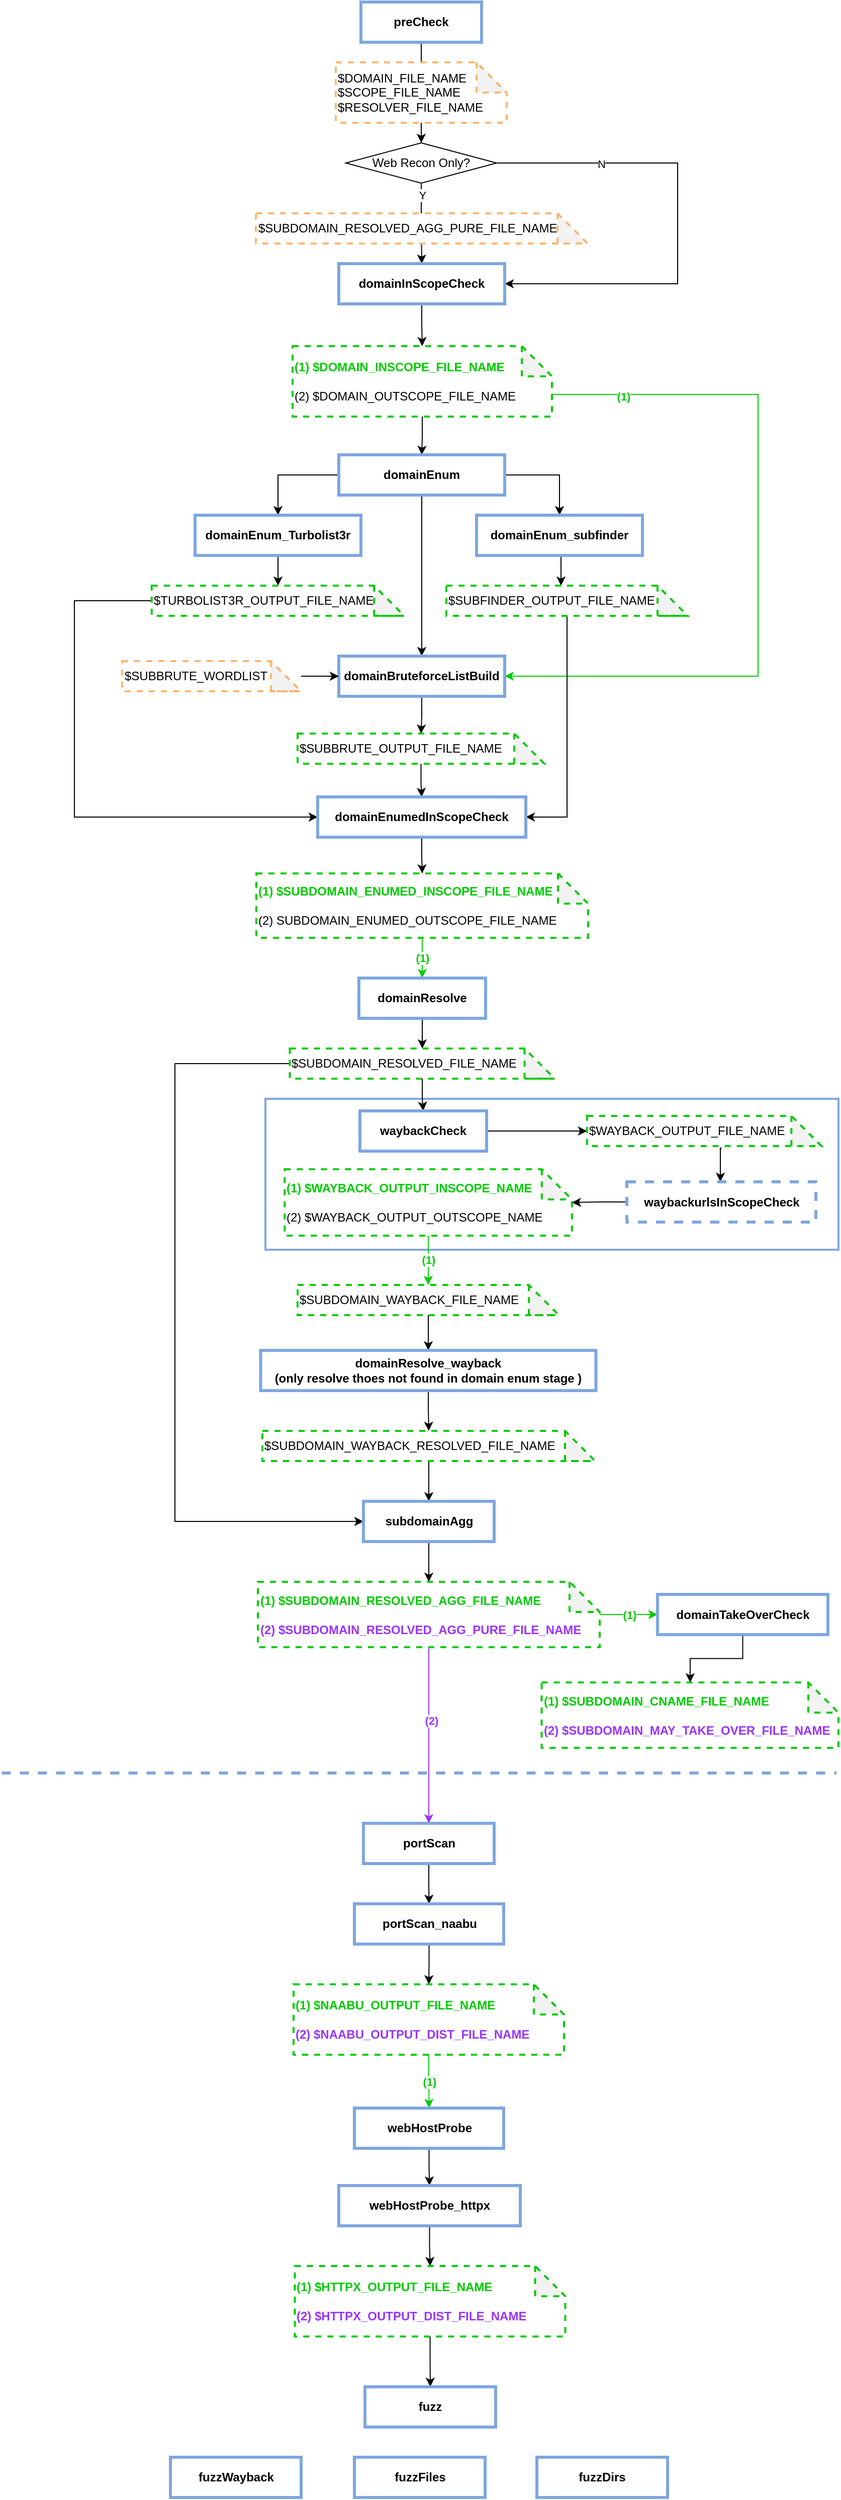 <mxfile version="15.9.4" type="github">
  <diagram id="LXGc0nrao9tOf8FtnGRV" name="Page-1">
    <mxGraphModel dx="1422" dy="740" grid="1" gridSize="10" guides="1" tooltips="1" connect="1" arrows="1" fold="1" page="1" pageScale="1" pageWidth="850" pageHeight="1100" math="0" shadow="0">
      <root>
        <mxCell id="0" />
        <mxCell id="1" parent="0" />
        <mxCell id="Xd_W4RnT6NYQOye98UK4-24" value="" style="rounded=0;whiteSpace=wrap;html=1;strokeColor=#7EA6E0;strokeWidth=2;" vertex="1" parent="1">
          <mxGeometry x="270" y="1120" width="570" height="150" as="geometry" />
        </mxCell>
        <mxCell id="cuUn9cVlMo7e2SbROQ6p-12" style="edgeStyle=orthogonalEdgeStyle;rounded=0;orthogonalLoop=1;jettySize=auto;html=1;entryX=0.5;entryY=0;entryDx=0;entryDy=0;entryPerimeter=0;" parent="1" source="cuUn9cVlMo7e2SbROQ6p-1" target="cuUn9cVlMo7e2SbROQ6p-11" edge="1">
          <mxGeometry relative="1" as="geometry" />
        </mxCell>
        <mxCell id="cuUn9cVlMo7e2SbROQ6p-1" value="preCheck" style="rounded=0;whiteSpace=wrap;html=1;strokeColor=#7EA6E0;strokeWidth=3;fontStyle=1" parent="1" vertex="1">
          <mxGeometry x="365" y="30" width="120" height="40" as="geometry" />
        </mxCell>
        <mxCell id="cuUn9cVlMo7e2SbROQ6p-9" value="&lt;div&gt;$DOMAIN_FILE_NAME&lt;/div&gt;&lt;div&gt;$SCOPE_FILE_NAME&lt;/div&gt;&lt;div&gt;$RESOLVER_FILE_NAME&lt;br&gt;&lt;/div&gt;" style="shape=note;whiteSpace=wrap;html=1;backgroundOutline=1;darkOpacity=0.05;dashed=1;align=left;strokeColor=#FFB570;strokeWidth=2;" parent="1" vertex="1">
          <mxGeometry x="340" y="90" width="170" height="60" as="geometry" />
        </mxCell>
        <mxCell id="cuUn9cVlMo7e2SbROQ6p-16" value="Y" style="edgeStyle=orthogonalEdgeStyle;rounded=0;orthogonalLoop=1;jettySize=auto;html=1;entryX=0.5;entryY=0;entryDx=0;entryDy=0;" parent="1" source="cuUn9cVlMo7e2SbROQ6p-11" target="cuUn9cVlMo7e2SbROQ6p-15" edge="1">
          <mxGeometry x="-0.716" y="1" relative="1" as="geometry">
            <mxPoint x="425" y="290" as="targetPoint" />
            <mxPoint as="offset" />
          </mxGeometry>
        </mxCell>
        <mxCell id="cuUn9cVlMo7e2SbROQ6p-17" style="edgeStyle=orthogonalEdgeStyle;rounded=0;orthogonalLoop=1;jettySize=auto;html=1;entryX=1;entryY=0.5;entryDx=0;entryDy=0;" parent="1" source="cuUn9cVlMo7e2SbROQ6p-11" target="cuUn9cVlMo7e2SbROQ6p-15" edge="1">
          <mxGeometry relative="1" as="geometry">
            <Array as="points">
              <mxPoint x="680" y="190" />
              <mxPoint x="680" y="310" />
            </Array>
          </mxGeometry>
        </mxCell>
        <mxCell id="cuUn9cVlMo7e2SbROQ6p-18" value="N" style="edgeLabel;html=1;align=center;verticalAlign=middle;resizable=0;points=[];" parent="cuUn9cVlMo7e2SbROQ6p-17" vertex="1" connectable="0">
          <mxGeometry x="-0.559" y="-1" relative="1" as="geometry">
            <mxPoint as="offset" />
          </mxGeometry>
        </mxCell>
        <mxCell id="cuUn9cVlMo7e2SbROQ6p-11" value="Web Recon Only?" style="strokeWidth=1;html=1;shape=mxgraph.flowchart.decision;whiteSpace=wrap;" parent="1" vertex="1">
          <mxGeometry x="350" y="170" width="150" height="40" as="geometry" />
        </mxCell>
        <mxCell id="cuUn9cVlMo7e2SbROQ6p-13" value="$SUBDOMAIN_RESOLVED_AGG_PURE_FILE_NAME" style="shape=note;whiteSpace=wrap;html=1;backgroundOutline=1;darkOpacity=0.05;dashed=1;align=left;strokeColor=#FFB570;strokeWidth=2;" parent="1" vertex="1">
          <mxGeometry x="260.5" y="240" width="330" height="30" as="geometry" />
        </mxCell>
        <mxCell id="cuUn9cVlMo7e2SbROQ6p-21" style="edgeStyle=orthogonalEdgeStyle;rounded=0;orthogonalLoop=1;jettySize=auto;html=1;" parent="1" source="cuUn9cVlMo7e2SbROQ6p-15" target="cuUn9cVlMo7e2SbROQ6p-20" edge="1">
          <mxGeometry relative="1" as="geometry" />
        </mxCell>
        <mxCell id="cuUn9cVlMo7e2SbROQ6p-15" value="domainInScopeCheck" style="rounded=0;whiteSpace=wrap;html=1;strokeColor=#7EA6E0;strokeWidth=3;fontStyle=1" parent="1" vertex="1">
          <mxGeometry x="343" y="290" width="165" height="40" as="geometry" />
        </mxCell>
        <mxCell id="cuUn9cVlMo7e2SbROQ6p-25" value="" style="edgeStyle=orthogonalEdgeStyle;rounded=0;orthogonalLoop=1;jettySize=auto;html=1;" parent="1" source="cuUn9cVlMo7e2SbROQ6p-20" target="cuUn9cVlMo7e2SbROQ6p-22" edge="1">
          <mxGeometry relative="1" as="geometry" />
        </mxCell>
        <mxCell id="cuUn9cVlMo7e2SbROQ6p-36" style="edgeStyle=orthogonalEdgeStyle;rounded=0;orthogonalLoop=1;jettySize=auto;html=1;exitX=0;exitY=0;exitDx=227;exitDy=50;exitPerimeter=0;entryX=1;entryY=0.5;entryDx=0;entryDy=0;strokeColor=#00CC00;" parent="1" source="cuUn9cVlMo7e2SbROQ6p-20" edge="1" target="cuUn9cVlMo7e2SbROQ6p-34">
          <mxGeometry relative="1" as="geometry">
            <mxPoint x="508" y="650" as="targetPoint" />
            <Array as="points">
              <mxPoint x="539" y="420" />
              <mxPoint x="760" y="420" />
              <mxPoint x="760" y="700" />
            </Array>
          </mxGeometry>
        </mxCell>
        <mxCell id="Xd_W4RnT6NYQOye98UK4-36" value="(1)" style="edgeLabel;html=1;align=center;verticalAlign=middle;resizable=0;points=[];fontColor=#00CC00;fontStyle=1" vertex="1" connectable="0" parent="cuUn9cVlMo7e2SbROQ6p-36">
          <mxGeometry x="-0.73" y="-2" relative="1" as="geometry">
            <mxPoint as="offset" />
          </mxGeometry>
        </mxCell>
        <mxCell id="cuUn9cVlMo7e2SbROQ6p-20" value="&lt;div&gt;&lt;font color=&quot;#00CC00&quot;&gt;&lt;b&gt;(1) $DOMAIN_INSCOPE_FILE_NAME&lt;/b&gt;&lt;/font&gt;&lt;/div&gt;&lt;div&gt;&lt;br&gt;&lt;/div&gt;&lt;div&gt;(2) $DOMAIN_OUTSCOPE_FILE_NAME&lt;/div&gt;" style="shape=note;whiteSpace=wrap;html=1;backgroundOutline=1;darkOpacity=0.05;dashed=1;align=left;strokeColor=#00CC00;strokeWidth=2;" parent="1" vertex="1">
          <mxGeometry x="297" y="372" width="258" height="70" as="geometry" />
        </mxCell>
        <mxCell id="cuUn9cVlMo7e2SbROQ6p-26" style="edgeStyle=orthogonalEdgeStyle;rounded=0;orthogonalLoop=1;jettySize=auto;html=1;entryX=0.5;entryY=0;entryDx=0;entryDy=0;exitX=1;exitY=0.5;exitDx=0;exitDy=0;" parent="1" source="cuUn9cVlMo7e2SbROQ6p-22" target="cuUn9cVlMo7e2SbROQ6p-24" edge="1">
          <mxGeometry relative="1" as="geometry">
            <mxPoint x="560" y="530" as="targetPoint" />
          </mxGeometry>
        </mxCell>
        <mxCell id="cuUn9cVlMo7e2SbROQ6p-27" style="edgeStyle=orthogonalEdgeStyle;rounded=0;orthogonalLoop=1;jettySize=auto;html=1;exitX=0;exitY=0.5;exitDx=0;exitDy=0;entryX=0.5;entryY=0;entryDx=0;entryDy=0;" parent="1" source="cuUn9cVlMo7e2SbROQ6p-22" target="cuUn9cVlMo7e2SbROQ6p-23" edge="1">
          <mxGeometry relative="1" as="geometry" />
        </mxCell>
        <mxCell id="cuUn9cVlMo7e2SbROQ6p-35" style="edgeStyle=orthogonalEdgeStyle;rounded=0;orthogonalLoop=1;jettySize=auto;html=1;entryX=0.5;entryY=0;entryDx=0;entryDy=0;" parent="1" source="cuUn9cVlMo7e2SbROQ6p-22" target="cuUn9cVlMo7e2SbROQ6p-34" edge="1">
          <mxGeometry relative="1" as="geometry" />
        </mxCell>
        <mxCell id="cuUn9cVlMo7e2SbROQ6p-22" value="domainEnum" style="rounded=0;whiteSpace=wrap;html=1;strokeColor=#7EA6E0;strokeWidth=3;fontStyle=1" parent="1" vertex="1">
          <mxGeometry x="343" y="480" width="165" height="40" as="geometry" />
        </mxCell>
        <mxCell id="cuUn9cVlMo7e2SbROQ6p-30" value="" style="edgeStyle=orthogonalEdgeStyle;rounded=0;orthogonalLoop=1;jettySize=auto;html=1;" parent="1" source="cuUn9cVlMo7e2SbROQ6p-23" target="cuUn9cVlMo7e2SbROQ6p-28" edge="1">
          <mxGeometry relative="1" as="geometry" />
        </mxCell>
        <mxCell id="cuUn9cVlMo7e2SbROQ6p-23" value="domainEnum_Turbolist3r" style="rounded=0;whiteSpace=wrap;html=1;strokeColor=#7EA6E0;strokeWidth=3;fontStyle=1" parent="1" vertex="1">
          <mxGeometry x="200" y="540" width="165" height="40" as="geometry" />
        </mxCell>
        <mxCell id="cuUn9cVlMo7e2SbROQ6p-33" style="edgeStyle=orthogonalEdgeStyle;rounded=0;orthogonalLoop=1;jettySize=auto;html=1;exitX=0.5;exitY=1;exitDx=0;exitDy=0;entryX=0.475;entryY=0;entryDx=0;entryDy=0;entryPerimeter=0;" parent="1" source="cuUn9cVlMo7e2SbROQ6p-24" target="cuUn9cVlMo7e2SbROQ6p-29" edge="1">
          <mxGeometry relative="1" as="geometry" />
        </mxCell>
        <mxCell id="cuUn9cVlMo7e2SbROQ6p-24" value="domainEnum_subfinder" style="rounded=0;whiteSpace=wrap;html=1;strokeColor=#7EA6E0;strokeWidth=3;fontStyle=1" parent="1" vertex="1">
          <mxGeometry x="480" y="540" width="165" height="40" as="geometry" />
        </mxCell>
        <mxCell id="cuUn9cVlMo7e2SbROQ6p-47" style="edgeStyle=orthogonalEdgeStyle;rounded=0;orthogonalLoop=1;jettySize=auto;html=1;entryX=0;entryY=0.5;entryDx=0;entryDy=0;exitX=0;exitY=0.5;exitDx=0;exitDy=0;exitPerimeter=0;" parent="1" source="cuUn9cVlMo7e2SbROQ6p-28" target="cuUn9cVlMo7e2SbROQ6p-44" edge="1">
          <mxGeometry relative="1" as="geometry">
            <Array as="points">
              <mxPoint x="80" y="625" />
              <mxPoint x="80" y="840" />
            </Array>
          </mxGeometry>
        </mxCell>
        <mxCell id="cuUn9cVlMo7e2SbROQ6p-28" value="$TURBOLIST3R_OUTPUT_FILE_NAME" style="shape=note;whiteSpace=wrap;html=1;backgroundOutline=1;darkOpacity=0.05;dashed=1;align=left;strokeColor=#00CC00;strokeWidth=2;" parent="1" vertex="1">
          <mxGeometry x="156.88" y="610" width="251.25" height="30" as="geometry" />
        </mxCell>
        <mxCell id="cuUn9cVlMo7e2SbROQ6p-46" style="edgeStyle=orthogonalEdgeStyle;rounded=0;orthogonalLoop=1;jettySize=auto;html=1;entryX=1;entryY=0.5;entryDx=0;entryDy=0;" parent="1" source="cuUn9cVlMo7e2SbROQ6p-29" target="cuUn9cVlMo7e2SbROQ6p-44" edge="1">
          <mxGeometry relative="1" as="geometry" />
        </mxCell>
        <mxCell id="cuUn9cVlMo7e2SbROQ6p-29" value="$SUBFINDER_OUTPUT_FILE_NAME" style="shape=note;whiteSpace=wrap;html=1;backgroundOutline=1;darkOpacity=0.05;dashed=1;align=left;strokeColor=#00CC00;strokeWidth=2;" parent="1" vertex="1">
          <mxGeometry x="450" y="610" width="240" height="30" as="geometry" />
        </mxCell>
        <mxCell id="cuUn9cVlMo7e2SbROQ6p-43" value="" style="edgeStyle=orthogonalEdgeStyle;rounded=0;orthogonalLoop=1;jettySize=auto;html=1;" parent="1" source="cuUn9cVlMo7e2SbROQ6p-34" target="cuUn9cVlMo7e2SbROQ6p-42" edge="1">
          <mxGeometry relative="1" as="geometry" />
        </mxCell>
        <mxCell id="cuUn9cVlMo7e2SbROQ6p-34" value="domainBruteforceListBuild" style="rounded=0;whiteSpace=wrap;html=1;strokeColor=#7EA6E0;strokeWidth=3;fontStyle=1" parent="1" vertex="1">
          <mxGeometry x="343" y="680" width="165" height="40" as="geometry" />
        </mxCell>
        <mxCell id="cuUn9cVlMo7e2SbROQ6p-41" style="edgeStyle=orthogonalEdgeStyle;rounded=0;orthogonalLoop=1;jettySize=auto;html=1;entryX=0;entryY=0.5;entryDx=0;entryDy=0;" parent="1" source="cuUn9cVlMo7e2SbROQ6p-40" target="cuUn9cVlMo7e2SbROQ6p-34" edge="1">
          <mxGeometry relative="1" as="geometry" />
        </mxCell>
        <mxCell id="cuUn9cVlMo7e2SbROQ6p-40" value="$SUBBRUTE_WORDLIST" style="shape=note;whiteSpace=wrap;html=1;backgroundOutline=1;darkOpacity=0.05;dashed=1;align=left;strokeColor=#FFB570;strokeWidth=2;" parent="1" vertex="1">
          <mxGeometry x="127.5" y="685" width="178" height="30" as="geometry" />
        </mxCell>
        <mxCell id="cuUn9cVlMo7e2SbROQ6p-45" value="" style="edgeStyle=orthogonalEdgeStyle;rounded=0;orthogonalLoop=1;jettySize=auto;html=1;" parent="1" source="cuUn9cVlMo7e2SbROQ6p-42" target="cuUn9cVlMo7e2SbROQ6p-44" edge="1">
          <mxGeometry relative="1" as="geometry" />
        </mxCell>
        <mxCell id="cuUn9cVlMo7e2SbROQ6p-42" value="$SUBBRUTE_OUTPUT_FILE_NAME" style="shape=note;whiteSpace=wrap;html=1;backgroundOutline=1;darkOpacity=0.05;dashed=1;align=left;strokeColor=#00CC00;strokeWidth=2;" parent="1" vertex="1">
          <mxGeometry x="302" y="757" width="245.5" height="30" as="geometry" />
        </mxCell>
        <mxCell id="Xd_W4RnT6NYQOye98UK4-3" style="edgeStyle=orthogonalEdgeStyle;rounded=0;orthogonalLoop=1;jettySize=auto;html=1;entryX=0.5;entryY=0;entryDx=0;entryDy=0;entryPerimeter=0;" edge="1" parent="1" source="cuUn9cVlMo7e2SbROQ6p-44" target="Xd_W4RnT6NYQOye98UK4-1">
          <mxGeometry relative="1" as="geometry" />
        </mxCell>
        <mxCell id="cuUn9cVlMo7e2SbROQ6p-44" value="domainEnumedInScopeCheck" style="rounded=0;whiteSpace=wrap;html=1;strokeColor=#7EA6E0;strokeWidth=3;fontStyle=1" parent="1" vertex="1">
          <mxGeometry x="322" y="820" width="207" height="40" as="geometry" />
        </mxCell>
        <mxCell id="Xd_W4RnT6NYQOye98UK4-8" value="(1)" style="edgeStyle=orthogonalEdgeStyle;rounded=0;orthogonalLoop=1;jettySize=auto;html=1;exitX=0.5;exitY=1;exitDx=0;exitDy=0;exitPerimeter=0;fontStyle=1;fontColor=#00CC00;strokeColor=#00CC00;" edge="1" parent="1" source="Xd_W4RnT6NYQOye98UK4-1" target="Xd_W4RnT6NYQOye98UK4-7">
          <mxGeometry relative="1" as="geometry" />
        </mxCell>
        <mxCell id="Xd_W4RnT6NYQOye98UK4-1" value="&lt;div&gt;&lt;font color=&quot;#00CC00&quot;&gt;&lt;b&gt;(1) $SUBDOMAIN_ENUMED_INSCOPE_FILE_NAME&lt;/b&gt;&lt;/font&gt;&lt;/div&gt;&lt;div&gt;&lt;br&gt;&lt;/div&gt;&lt;div&gt;(2) SUBDOMAIN_ENUMED_OUTSCOPE_FILE_NAME&lt;/div&gt;" style="shape=note;whiteSpace=wrap;html=1;backgroundOutline=1;darkOpacity=0.05;dashed=1;align=left;strokeColor=#00CC00;strokeWidth=2;" vertex="1" parent="1">
          <mxGeometry x="261" y="896" width="330" height="64" as="geometry" />
        </mxCell>
        <mxCell id="Xd_W4RnT6NYQOye98UK4-11" value="" style="edgeStyle=orthogonalEdgeStyle;rounded=0;orthogonalLoop=1;jettySize=auto;html=1;" edge="1" parent="1" source="Xd_W4RnT6NYQOye98UK4-7" target="Xd_W4RnT6NYQOye98UK4-10">
          <mxGeometry relative="1" as="geometry" />
        </mxCell>
        <mxCell id="Xd_W4RnT6NYQOye98UK4-7" value="domainResolve" style="rounded=0;whiteSpace=wrap;html=1;strokeColor=#7EA6E0;strokeWidth=3;fontStyle=1" vertex="1" parent="1">
          <mxGeometry x="363" y="1000" width="126" height="40" as="geometry" />
        </mxCell>
        <mxCell id="Xd_W4RnT6NYQOye98UK4-13" value="" style="edgeStyle=orthogonalEdgeStyle;rounded=0;orthogonalLoop=1;jettySize=auto;html=1;" edge="1" parent="1" source="Xd_W4RnT6NYQOye98UK4-10" target="Xd_W4RnT6NYQOye98UK4-12">
          <mxGeometry relative="1" as="geometry" />
        </mxCell>
        <mxCell id="Xd_W4RnT6NYQOye98UK4-31" style="edgeStyle=orthogonalEdgeStyle;rounded=0;orthogonalLoop=1;jettySize=auto;html=1;entryX=0;entryY=0.5;entryDx=0;entryDy=0;" edge="1" parent="1" source="Xd_W4RnT6NYQOye98UK4-10" target="Xd_W4RnT6NYQOye98UK4-29">
          <mxGeometry relative="1" as="geometry">
            <Array as="points">
              <mxPoint x="180" y="1085" />
              <mxPoint x="180" y="1540" />
            </Array>
          </mxGeometry>
        </mxCell>
        <mxCell id="Xd_W4RnT6NYQOye98UK4-10" value="$SUBDOMAIN_RESOLVED_FILE_NAME" style="shape=note;whiteSpace=wrap;html=1;backgroundOutline=1;darkOpacity=0.05;dashed=1;align=left;strokeColor=#00CC00;strokeWidth=2;" vertex="1" parent="1">
          <mxGeometry x="294.25" y="1070" width="263.5" height="30" as="geometry" />
        </mxCell>
        <mxCell id="Xd_W4RnT6NYQOye98UK4-15" value="" style="edgeStyle=orthogonalEdgeStyle;rounded=0;orthogonalLoop=1;jettySize=auto;html=1;" edge="1" parent="1" source="Xd_W4RnT6NYQOye98UK4-12" target="Xd_W4RnT6NYQOye98UK4-14">
          <mxGeometry relative="1" as="geometry" />
        </mxCell>
        <mxCell id="Xd_W4RnT6NYQOye98UK4-12" value="waybackCheck" style="rounded=0;whiteSpace=wrap;html=1;strokeColor=#7EA6E0;strokeWidth=3;fontStyle=1" vertex="1" parent="1">
          <mxGeometry x="364" y="1132" width="126" height="40" as="geometry" />
        </mxCell>
        <mxCell id="Xd_W4RnT6NYQOye98UK4-18" value="" style="edgeStyle=orthogonalEdgeStyle;rounded=0;orthogonalLoop=1;jettySize=auto;html=1;exitX=0.579;exitY=1.067;exitDx=0;exitDy=0;exitPerimeter=0;" edge="1" parent="1">
          <mxGeometry relative="1" as="geometry">
            <mxPoint x="723.932" y="1169.01" as="sourcePoint" />
            <mxPoint x="722.5" y="1202.5" as="targetPoint" />
          </mxGeometry>
        </mxCell>
        <mxCell id="Xd_W4RnT6NYQOye98UK4-14" value="$WAYBACK_OUTPUT_FILE_NAME" style="shape=note;whiteSpace=wrap;html=1;backgroundOutline=1;darkOpacity=0.05;dashed=1;align=left;strokeColor=#00CC00;strokeWidth=2;" vertex="1" parent="1">
          <mxGeometry x="589.88" y="1137" width="233.25" height="30" as="geometry" />
        </mxCell>
        <mxCell id="Xd_W4RnT6NYQOye98UK4-23" value="&lt;font&gt;&lt;span&gt;(1)&lt;/span&gt;&lt;/font&gt;" style="edgeStyle=orthogonalEdgeStyle;rounded=0;orthogonalLoop=1;jettySize=auto;html=1;entryX=0.5;entryY=0;entryDx=0;entryDy=0;entryPerimeter=0;exitX=0.5;exitY=1;exitDx=0;exitDy=0;exitPerimeter=0;fontColor=#00CC00;fontStyle=1;strokeColor=#00CC00;" edge="1" parent="1" source="Xd_W4RnT6NYQOye98UK4-16" target="Xd_W4RnT6NYQOye98UK4-22">
          <mxGeometry relative="1" as="geometry">
            <mxPoint x="564.25" y="1358" as="sourcePoint" />
          </mxGeometry>
        </mxCell>
        <mxCell id="Xd_W4RnT6NYQOye98UK4-16" value="&lt;div&gt;&lt;font color=&quot;#00CC00&quot;&gt;&lt;b&gt;(1) $WAYBACK_OUTPUT_INSCOPE_NAME&lt;/b&gt;&lt;/font&gt;&lt;/div&gt;&lt;div&gt;&lt;b&gt;&lt;br&gt;&lt;/b&gt;&lt;/div&gt;&lt;div&gt;(2) $WAYBACK_OUTPUT_OUTSCOPE_NAME&lt;/div&gt;" style="shape=note;whiteSpace=wrap;html=1;backgroundOutline=1;darkOpacity=0.05;dashed=1;align=left;strokeColor=#00CC00;strokeWidth=2;" vertex="1" parent="1">
          <mxGeometry x="289.13" y="1190" width="285.75" height="66" as="geometry" />
        </mxCell>
        <mxCell id="Xd_W4RnT6NYQOye98UK4-19" value="" style="edgeStyle=orthogonalEdgeStyle;rounded=0;orthogonalLoop=1;jettySize=auto;html=1;" edge="1" parent="1" source="Xd_W4RnT6NYQOye98UK4-17" target="Xd_W4RnT6NYQOye98UK4-16">
          <mxGeometry relative="1" as="geometry" />
        </mxCell>
        <mxCell id="Xd_W4RnT6NYQOye98UK4-17" value="waybackurlsInScopeCheck" style="rounded=0;whiteSpace=wrap;html=1;strokeColor=#7EA6E0;strokeWidth=3;dashed=1;fontStyle=1" vertex="1" parent="1">
          <mxGeometry x="629.51" y="1202.5" width="188" height="40" as="geometry" />
        </mxCell>
        <mxCell id="Xd_W4RnT6NYQOye98UK4-26" value="" style="edgeStyle=orthogonalEdgeStyle;rounded=0;orthogonalLoop=1;jettySize=auto;html=1;" edge="1" parent="1" source="Xd_W4RnT6NYQOye98UK4-22" target="Xd_W4RnT6NYQOye98UK4-25">
          <mxGeometry relative="1" as="geometry" />
        </mxCell>
        <mxCell id="Xd_W4RnT6NYQOye98UK4-22" value="$SUBDOMAIN_WAYBACK_FILE_NAME" style="shape=note;whiteSpace=wrap;html=1;backgroundOutline=1;darkOpacity=0.05;dashed=1;align=left;strokeColor=#00CC00;strokeWidth=2;" vertex="1" parent="1">
          <mxGeometry x="302" y="1305" width="260" height="30" as="geometry" />
        </mxCell>
        <mxCell id="Xd_W4RnT6NYQOye98UK4-28" value="" style="edgeStyle=orthogonalEdgeStyle;rounded=0;orthogonalLoop=1;jettySize=auto;html=1;" edge="1" parent="1" source="Xd_W4RnT6NYQOye98UK4-25" target="Xd_W4RnT6NYQOye98UK4-27">
          <mxGeometry relative="1" as="geometry" />
        </mxCell>
        <mxCell id="Xd_W4RnT6NYQOye98UK4-25" value="&lt;div&gt;domainResolve_wayback&lt;/div&gt;&lt;div&gt;(only resolve thoes not found in domain enum stage )&lt;br&gt;&lt;/div&gt;" style="rounded=0;whiteSpace=wrap;html=1;strokeColor=#7EA6E0;strokeWidth=3;fontStyle=1" vertex="1" parent="1">
          <mxGeometry x="265.25" y="1370" width="333.5" height="40" as="geometry" />
        </mxCell>
        <mxCell id="Xd_W4RnT6NYQOye98UK4-30" value="" style="edgeStyle=orthogonalEdgeStyle;rounded=0;orthogonalLoop=1;jettySize=auto;html=1;" edge="1" parent="1" source="Xd_W4RnT6NYQOye98UK4-27" target="Xd_W4RnT6NYQOye98UK4-29">
          <mxGeometry relative="1" as="geometry" />
        </mxCell>
        <mxCell id="Xd_W4RnT6NYQOye98UK4-27" value="$SUBDOMAIN_WAYBACK_RESOLVED_FILE_NAME" style="shape=note;whiteSpace=wrap;html=1;backgroundOutline=1;darkOpacity=0.05;dashed=1;align=left;strokeColor=#00CC00;strokeWidth=2;" vertex="1" parent="1">
          <mxGeometry x="267" y="1450" width="331" height="30" as="geometry" />
        </mxCell>
        <mxCell id="Xd_W4RnT6NYQOye98UK4-37" value="" style="edgeStyle=orthogonalEdgeStyle;rounded=0;orthogonalLoop=1;jettySize=auto;html=1;fontColor=#33FF33;" edge="1" parent="1" source="Xd_W4RnT6NYQOye98UK4-29" target="Xd_W4RnT6NYQOye98UK4-32">
          <mxGeometry relative="1" as="geometry" />
        </mxCell>
        <mxCell id="Xd_W4RnT6NYQOye98UK4-29" value="subdomainAgg" style="rounded=0;whiteSpace=wrap;html=1;strokeColor=#7EA6E0;strokeWidth=3;fontStyle=1" vertex="1" parent="1">
          <mxGeometry x="367.5" y="1520" width="130" height="40" as="geometry" />
        </mxCell>
        <mxCell id="Xd_W4RnT6NYQOye98UK4-39" value="(1)" style="edgeStyle=orthogonalEdgeStyle;rounded=0;orthogonalLoop=1;jettySize=auto;html=1;fontColor=#00CC00;fontStyle=1;strokeColor=#00CC00;" edge="1" parent="1" source="Xd_W4RnT6NYQOye98UK4-32" target="Xd_W4RnT6NYQOye98UK4-38">
          <mxGeometry relative="1" as="geometry" />
        </mxCell>
        <mxCell id="Xd_W4RnT6NYQOye98UK4-47" style="edgeStyle=orthogonalEdgeStyle;rounded=0;orthogonalLoop=1;jettySize=auto;html=1;entryX=0.5;entryY=0;entryDx=0;entryDy=0;fontColor=#9933FF;strokeColor=#9933FF;strokeWidth=1;fontStyle=1;align=center;" edge="1" parent="1" source="Xd_W4RnT6NYQOye98UK4-32" target="Xd_W4RnT6NYQOye98UK4-42">
          <mxGeometry relative="1" as="geometry" />
        </mxCell>
        <mxCell id="Xd_W4RnT6NYQOye98UK4-48" value="(2)" style="edgeLabel;html=1;align=center;verticalAlign=middle;resizable=0;points=[];fontColor=#9933FF;fontStyle=1" vertex="1" connectable="0" parent="Xd_W4RnT6NYQOye98UK4-47">
          <mxGeometry x="-0.166" y="2" relative="1" as="geometry">
            <mxPoint as="offset" />
          </mxGeometry>
        </mxCell>
        <mxCell id="Xd_W4RnT6NYQOye98UK4-32" value="&lt;div&gt;&lt;font color=&quot;#00CC00&quot;&gt;&lt;b&gt;(1) $SUBDOMAIN_RESOLVED_AGG_FILE_NAME&lt;/b&gt;&lt;/font&gt;&lt;/div&gt;&lt;div&gt;&lt;br&gt;&lt;/div&gt;&lt;div&gt;&lt;font color=&quot;#9933FF&quot;&gt;&lt;b&gt;(2) $SUBDOMAIN_RESOLVED_AGG_PURE_FILE_NAME&lt;/b&gt;&lt;/font&gt;&lt;/div&gt;" style="shape=note;whiteSpace=wrap;html=1;backgroundOutline=1;darkOpacity=0.05;dashed=1;align=left;strokeColor=#00CC00;strokeWidth=2;" vertex="1" parent="1">
          <mxGeometry x="262.5" y="1600" width="340" height="65" as="geometry" />
        </mxCell>
        <mxCell id="Xd_W4RnT6NYQOye98UK4-41" value="" style="edgeStyle=orthogonalEdgeStyle;rounded=0;orthogonalLoop=1;jettySize=auto;html=1;fontColor=#9933FF;strokeColor=#000000;" edge="1" parent="1" source="Xd_W4RnT6NYQOye98UK4-38" target="Xd_W4RnT6NYQOye98UK4-40">
          <mxGeometry relative="1" as="geometry" />
        </mxCell>
        <mxCell id="Xd_W4RnT6NYQOye98UK4-38" value="domainTakeOverCheck" style="rounded=0;whiteSpace=wrap;html=1;strokeColor=#7EA6E0;strokeWidth=3;fontStyle=1" vertex="1" parent="1">
          <mxGeometry x="660" y="1612.5" width="169.5" height="40" as="geometry" />
        </mxCell>
        <mxCell id="Xd_W4RnT6NYQOye98UK4-40" value="&lt;div&gt;&lt;font color=&quot;#00CC00&quot;&gt;&lt;b&gt;(1) $SUBDOMAIN_CNAME_FILE_NAME&lt;/b&gt;&lt;/font&gt;&lt;/div&gt;&lt;div&gt;&lt;br&gt;&lt;/div&gt;&lt;div&gt;&lt;font color=&quot;#9933FF&quot;&gt;&lt;b&gt;(2) $SUBDOMAIN_MAY_TAKE_OVER_FILE_NAME&lt;/b&gt;&lt;/font&gt;&lt;/div&gt;" style="shape=note;whiteSpace=wrap;html=1;backgroundOutline=1;darkOpacity=0.05;dashed=1;align=left;strokeColor=#00CC00;strokeWidth=2;" vertex="1" parent="1">
          <mxGeometry x="544.75" y="1700" width="295.25" height="65" as="geometry" />
        </mxCell>
        <mxCell id="Xd_W4RnT6NYQOye98UK4-46" value="" style="edgeStyle=orthogonalEdgeStyle;rounded=0;orthogonalLoop=1;jettySize=auto;html=1;fontColor=#9933FF;strokeColor=#000000;strokeWidth=1;" edge="1" parent="1" source="Xd_W4RnT6NYQOye98UK4-42" target="Xd_W4RnT6NYQOye98UK4-43">
          <mxGeometry relative="1" as="geometry" />
        </mxCell>
        <mxCell id="Xd_W4RnT6NYQOye98UK4-42" value="portScan" style="rounded=0;whiteSpace=wrap;html=1;strokeColor=#7EA6E0;strokeWidth=3;fontStyle=1" vertex="1" parent="1">
          <mxGeometry x="367.5" y="1840" width="130" height="40" as="geometry" />
        </mxCell>
        <mxCell id="Xd_W4RnT6NYQOye98UK4-50" value="" style="edgeStyle=orthogonalEdgeStyle;rounded=0;orthogonalLoop=1;jettySize=auto;html=1;fontColor=#000000;strokeColor=#000000;strokeWidth=1;" edge="1" parent="1" source="Xd_W4RnT6NYQOye98UK4-43" target="Xd_W4RnT6NYQOye98UK4-49">
          <mxGeometry relative="1" as="geometry" />
        </mxCell>
        <mxCell id="Xd_W4RnT6NYQOye98UK4-43" value="portScan_naabu" style="rounded=0;whiteSpace=wrap;html=1;strokeColor=#7EA6E0;strokeWidth=3;fontStyle=1" vertex="1" parent="1">
          <mxGeometry x="358.5" y="1920" width="148.5" height="40" as="geometry" />
        </mxCell>
        <mxCell id="Xd_W4RnT6NYQOye98UK4-45" value="" style="endArrow=none;dashed=1;html=1;rounded=0;fontColor=#9933FF;strokeColor=#7EA6E0;strokeWidth=3;" edge="1" parent="1">
          <mxGeometry width="50" height="50" relative="1" as="geometry">
            <mxPoint x="7.75" y="1790" as="sourcePoint" />
            <mxPoint x="838" y="1790" as="targetPoint" />
          </mxGeometry>
        </mxCell>
        <mxCell id="Xd_W4RnT6NYQOye98UK4-53" value="(1)" style="edgeStyle=orthogonalEdgeStyle;rounded=0;orthogonalLoop=1;jettySize=auto;html=1;fontColor=#00CC00;strokeColor=#00CC00;strokeWidth=1;fontStyle=1" edge="1" parent="1" source="Xd_W4RnT6NYQOye98UK4-49" target="Xd_W4RnT6NYQOye98UK4-51">
          <mxGeometry relative="1" as="geometry" />
        </mxCell>
        <mxCell id="Xd_W4RnT6NYQOye98UK4-49" value="&lt;div&gt;&lt;font color=&quot;#00CC00&quot;&gt;&lt;b&gt;(1) $NAABU_OUTPUT_FILE_NAME&lt;/b&gt;&lt;/font&gt;&lt;/div&gt;&lt;div&gt;&lt;br&gt;&lt;/div&gt;&lt;div&gt;&lt;b&gt;&lt;font color=&quot;#9933FF&quot;&gt;(2) $NAABU_OUTPUT_DIST_FILE_NAME&lt;/font&gt;&lt;/b&gt;&lt;br&gt;&lt;/div&gt;" style="shape=note;whiteSpace=wrap;html=1;backgroundOutline=1;darkOpacity=0.05;dashed=1;align=left;strokeColor=#00CC00;strokeWidth=2;" vertex="1" parent="1">
          <mxGeometry x="298" y="2000" width="269" height="70" as="geometry" />
        </mxCell>
        <mxCell id="Xd_W4RnT6NYQOye98UK4-54" value="" style="edgeStyle=orthogonalEdgeStyle;rounded=0;orthogonalLoop=1;jettySize=auto;html=1;fontColor=#00CC00;strokeColor=#000000;strokeWidth=1;" edge="1" parent="1" source="Xd_W4RnT6NYQOye98UK4-51" target="Xd_W4RnT6NYQOye98UK4-52">
          <mxGeometry relative="1" as="geometry" />
        </mxCell>
        <mxCell id="Xd_W4RnT6NYQOye98UK4-51" value="webHostProbe" style="rounded=0;whiteSpace=wrap;html=1;strokeColor=#7EA6E0;strokeWidth=3;fontStyle=1" vertex="1" parent="1">
          <mxGeometry x="358.5" y="2123" width="148.5" height="40" as="geometry" />
        </mxCell>
        <mxCell id="Xd_W4RnT6NYQOye98UK4-56" value="" style="edgeStyle=orthogonalEdgeStyle;rounded=0;orthogonalLoop=1;jettySize=auto;html=1;fontColor=#00CC00;strokeColor=#000000;strokeWidth=1;" edge="1" parent="1" source="Xd_W4RnT6NYQOye98UK4-52" target="Xd_W4RnT6NYQOye98UK4-55">
          <mxGeometry relative="1" as="geometry" />
        </mxCell>
        <mxCell id="Xd_W4RnT6NYQOye98UK4-52" value="webHostProbe_httpx" style="rounded=0;whiteSpace=wrap;html=1;strokeColor=#7EA6E0;strokeWidth=3;fontStyle=1" vertex="1" parent="1">
          <mxGeometry x="343" y="2200" width="180.5" height="40" as="geometry" />
        </mxCell>
        <mxCell id="Xd_W4RnT6NYQOye98UK4-61" value="" style="edgeStyle=orthogonalEdgeStyle;rounded=0;orthogonalLoop=1;jettySize=auto;html=1;fontColor=#00CC00;strokeColor=#000000;strokeWidth=1;" edge="1" parent="1" source="Xd_W4RnT6NYQOye98UK4-55" target="Xd_W4RnT6NYQOye98UK4-57">
          <mxGeometry relative="1" as="geometry" />
        </mxCell>
        <mxCell id="Xd_W4RnT6NYQOye98UK4-55" value="&lt;div&gt;&lt;font color=&quot;#00CC00&quot;&gt;&lt;b&gt;(1) $HTTPX_OUTPUT_FILE_NAME&lt;/b&gt;&lt;/font&gt;&lt;/div&gt;&lt;div&gt;&lt;br&gt;&lt;/div&gt;&lt;div&gt;&lt;b&gt;&lt;font color=&quot;#9933FF&quot;&gt;(2) $HTTPX_OUTPUT_DIST_FILE_NAME&lt;/font&gt;&lt;/b&gt;&lt;br&gt;&lt;/div&gt;" style="shape=note;whiteSpace=wrap;html=1;backgroundOutline=1;darkOpacity=0.05;dashed=1;align=left;strokeColor=#00CC00;strokeWidth=2;" vertex="1" parent="1">
          <mxGeometry x="299.25" y="2280" width="269" height="70" as="geometry" />
        </mxCell>
        <mxCell id="Xd_W4RnT6NYQOye98UK4-57" value="fuzz" style="rounded=0;whiteSpace=wrap;html=1;strokeColor=#7EA6E0;strokeWidth=3;fontStyle=1" vertex="1" parent="1">
          <mxGeometry x="369" y="2400" width="130" height="40" as="geometry" />
        </mxCell>
        <mxCell id="Xd_W4RnT6NYQOye98UK4-58" value="fuzzDirs" style="rounded=0;whiteSpace=wrap;html=1;strokeColor=#7EA6E0;strokeWidth=3;fontStyle=1" vertex="1" parent="1">
          <mxGeometry x="540" y="2470" width="130" height="40" as="geometry" />
        </mxCell>
        <mxCell id="Xd_W4RnT6NYQOye98UK4-59" value="fuzzFiles" style="rounded=0;whiteSpace=wrap;html=1;strokeColor=#7EA6E0;strokeWidth=3;fontStyle=1" vertex="1" parent="1">
          <mxGeometry x="358.5" y="2470" width="130" height="40" as="geometry" />
        </mxCell>
        <mxCell id="Xd_W4RnT6NYQOye98UK4-60" value="fuzzWayback" style="rounded=0;whiteSpace=wrap;html=1;strokeColor=#7EA6E0;strokeWidth=3;fontStyle=1" vertex="1" parent="1">
          <mxGeometry x="175.5" y="2470" width="130" height="40" as="geometry" />
        </mxCell>
      </root>
    </mxGraphModel>
  </diagram>
</mxfile>

